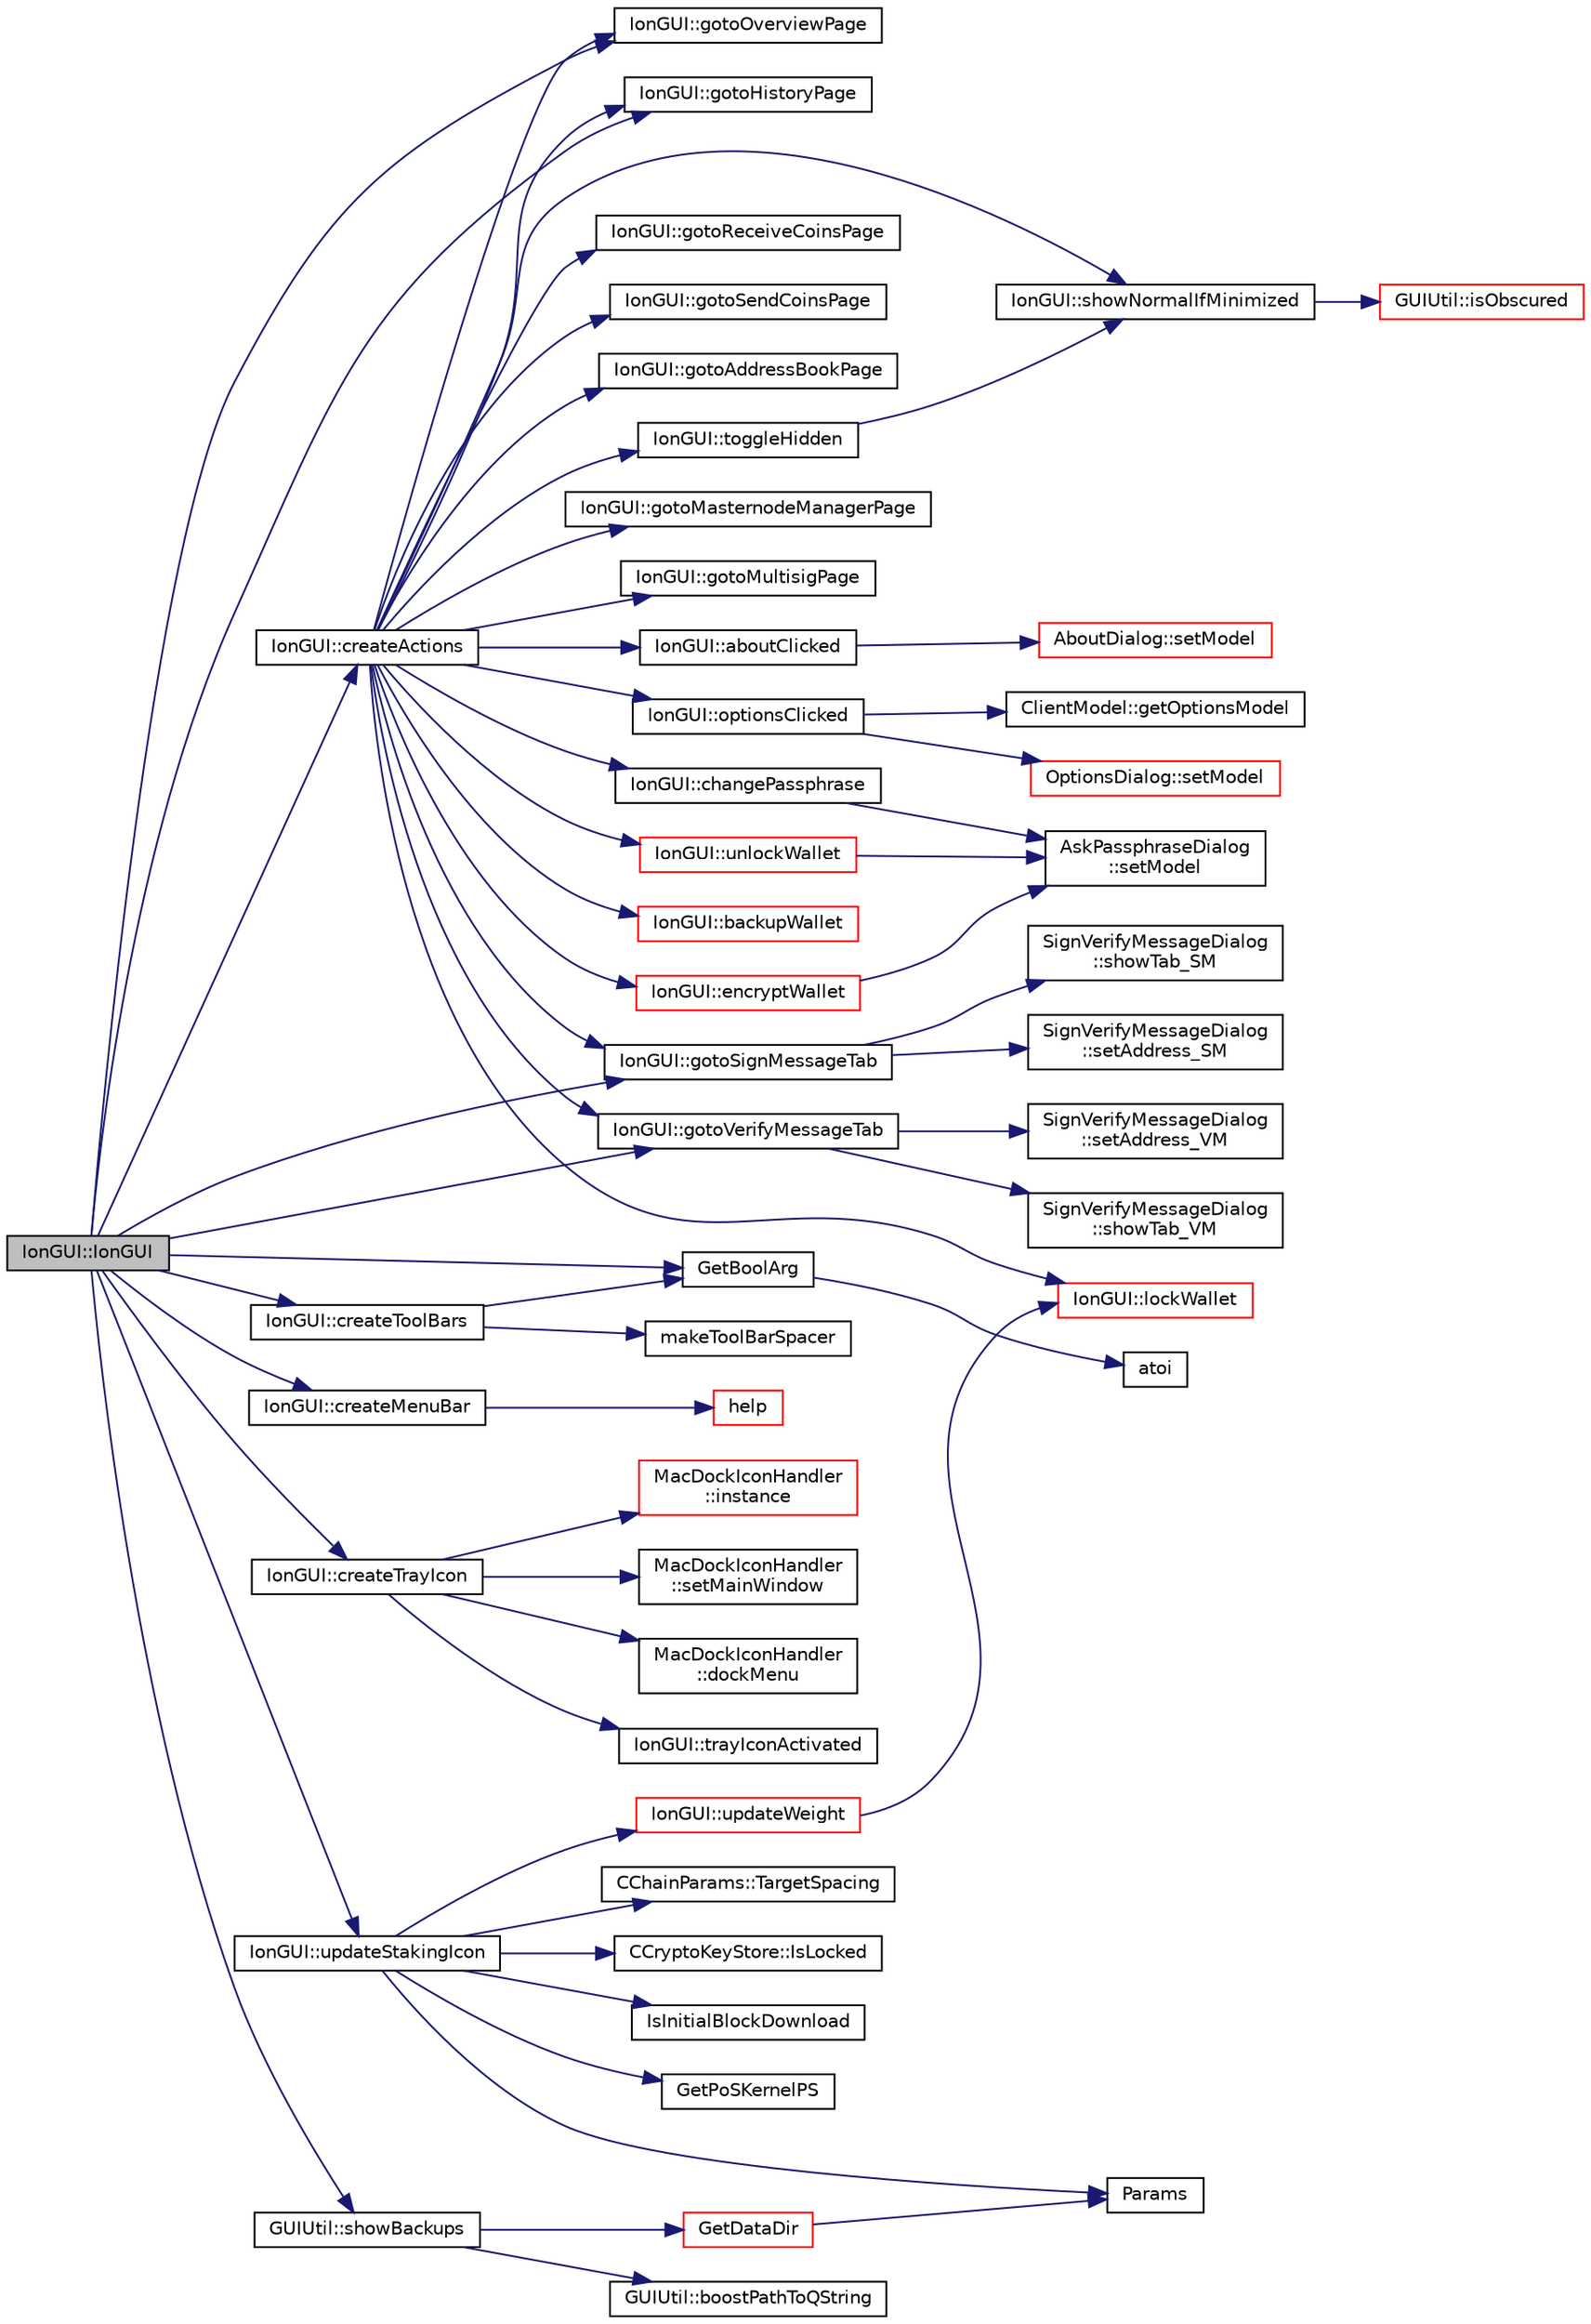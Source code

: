 digraph "IonGUI::IonGUI"
{
  edge [fontname="Helvetica",fontsize="10",labelfontname="Helvetica",labelfontsize="10"];
  node [fontname="Helvetica",fontsize="10",shape=record];
  rankdir="LR";
  Node0 [label="IonGUI::IonGUI",height=0.2,width=0.4,color="black", fillcolor="grey75", style="filled", fontcolor="black"];
  Node0 -> Node1 [color="midnightblue",fontsize="10",style="solid",fontname="Helvetica"];
  Node1 [label="IonGUI::createActions",height=0.2,width=0.4,color="black", fillcolor="white", style="filled",URL="$dc/d0b/class_ion_g_u_i.html#a5a5e1c2fbc2fec3d925d654c61a8b252",tooltip="Create the main UI actions. "];
  Node1 -> Node2 [color="midnightblue",fontsize="10",style="solid",fontname="Helvetica"];
  Node2 [label="IonGUI::showNormalIfMinimized",height=0.2,width=0.4,color="black", fillcolor="white", style="filled",URL="$dc/d0b/class_ion_g_u_i.html#aec721e64aa35047990aed619ee56e370",tooltip="Show window if hidden, unminimize when minimized, rise when obscured or show if hidden and fToggleHid..."];
  Node2 -> Node3 [color="midnightblue",fontsize="10",style="solid",fontname="Helvetica"];
  Node3 [label="GUIUtil::isObscured",height=0.2,width=0.4,color="red", fillcolor="white", style="filled",URL="$d1/d87/namespace_g_u_i_util.html#a0b7266e2b8e7de5f5fd1c7ddb9e5b637"];
  Node1 -> Node5 [color="midnightblue",fontsize="10",style="solid",fontname="Helvetica"];
  Node5 [label="IonGUI::gotoOverviewPage",height=0.2,width=0.4,color="black", fillcolor="white", style="filled",URL="$dc/d0b/class_ion_g_u_i.html#a56db58f7baf56639340fc1a2477dcbdd",tooltip="Switch to overview (home) page. "];
  Node1 -> Node6 [color="midnightblue",fontsize="10",style="solid",fontname="Helvetica"];
  Node6 [label="IonGUI::gotoReceiveCoinsPage",height=0.2,width=0.4,color="black", fillcolor="white", style="filled",URL="$dc/d0b/class_ion_g_u_i.html#ac054b88b969d92da82271475f45d72cc",tooltip="Switch to receive coins page. "];
  Node1 -> Node7 [color="midnightblue",fontsize="10",style="solid",fontname="Helvetica"];
  Node7 [label="IonGUI::gotoSendCoinsPage",height=0.2,width=0.4,color="black", fillcolor="white", style="filled",URL="$dc/d0b/class_ion_g_u_i.html#a8a6b58d3897ac430a8bb3b86acc825d6",tooltip="Switch to send coins page. "];
  Node1 -> Node8 [color="midnightblue",fontsize="10",style="solid",fontname="Helvetica"];
  Node8 [label="IonGUI::gotoHistoryPage",height=0.2,width=0.4,color="black", fillcolor="white", style="filled",URL="$dc/d0b/class_ion_g_u_i.html#ad3c8c81e6ed323ca379aa9240164f0a9",tooltip="Switch to history (transactions) page. "];
  Node1 -> Node9 [color="midnightblue",fontsize="10",style="solid",fontname="Helvetica"];
  Node9 [label="IonGUI::gotoAddressBookPage",height=0.2,width=0.4,color="black", fillcolor="white", style="filled",URL="$dc/d0b/class_ion_g_u_i.html#a3f5ba976ff72af39f976485ae2c5e835",tooltip="Switch to address book page. "];
  Node1 -> Node10 [color="midnightblue",fontsize="10",style="solid",fontname="Helvetica"];
  Node10 [label="IonGUI::gotoMasternodeManagerPage",height=0.2,width=0.4,color="black", fillcolor="white", style="filled",URL="$dc/d0b/class_ion_g_u_i.html#a4560263c0a745ad5d7dd8dd9c0619528",tooltip="Switch to masternode manager page. "];
  Node1 -> Node11 [color="midnightblue",fontsize="10",style="solid",fontname="Helvetica"];
  Node11 [label="IonGUI::gotoMultisigPage",height=0.2,width=0.4,color="black", fillcolor="white", style="filled",URL="$dc/d0b/class_ion_g_u_i.html#ab84564f30ea3ef4095df4b12384b14f9"];
  Node1 -> Node12 [color="midnightblue",fontsize="10",style="solid",fontname="Helvetica"];
  Node12 [label="IonGUI::aboutClicked",height=0.2,width=0.4,color="black", fillcolor="white", style="filled",URL="$dc/d0b/class_ion_g_u_i.html#a68b4ed6961c52e5407971df5465a3327",tooltip="Show about dialog. "];
  Node12 -> Node13 [color="midnightblue",fontsize="10",style="solid",fontname="Helvetica"];
  Node13 [label="AboutDialog::setModel",height=0.2,width=0.4,color="red", fillcolor="white", style="filled",URL="$d2/d6f/class_about_dialog.html#ad15ee5cad707263d7b39ba7803bb6def"];
  Node1 -> Node16 [color="midnightblue",fontsize="10",style="solid",fontname="Helvetica"];
  Node16 [label="IonGUI::optionsClicked",height=0.2,width=0.4,color="black", fillcolor="white", style="filled",URL="$dc/d0b/class_ion_g_u_i.html#a463be06dd466d69e20a3a8b073d110d2",tooltip="Show configuration dialog. "];
  Node16 -> Node17 [color="midnightblue",fontsize="10",style="solid",fontname="Helvetica"];
  Node17 [label="ClientModel::getOptionsModel",height=0.2,width=0.4,color="black", fillcolor="white", style="filled",URL="$df/d25/class_client_model.html#ae8da1e2eabfbbcc49a7eed821908bdb6"];
  Node16 -> Node18 [color="midnightblue",fontsize="10",style="solid",fontname="Helvetica"];
  Node18 [label="OptionsDialog::setModel",height=0.2,width=0.4,color="red", fillcolor="white", style="filled",URL="$db/d61/class_options_dialog.html#a11e902a52cb7472497d14e70cd9399d9"];
  Node1 -> Node28 [color="midnightblue",fontsize="10",style="solid",fontname="Helvetica"];
  Node28 [label="IonGUI::toggleHidden",height=0.2,width=0.4,color="black", fillcolor="white", style="filled",URL="$dc/d0b/class_ion_g_u_i.html#acd9faf93dc249693cb0ccbeeacb578fb",tooltip="simply calls showNormalIfMinimized(true) for use in SLOT() macro "];
  Node28 -> Node2 [color="midnightblue",fontsize="10",style="solid",fontname="Helvetica"];
  Node1 -> Node29 [color="midnightblue",fontsize="10",style="solid",fontname="Helvetica"];
  Node29 [label="IonGUI::encryptWallet",height=0.2,width=0.4,color="red", fillcolor="white", style="filled",URL="$dc/d0b/class_ion_g_u_i.html#aba2c7fde3006b9ac0e5e4247c7a74515",tooltip="Encrypt the wallet. "];
  Node29 -> Node30 [color="midnightblue",fontsize="10",style="solid",fontname="Helvetica"];
  Node30 [label="AskPassphraseDialog\l::setModel",height=0.2,width=0.4,color="black", fillcolor="white", style="filled",URL="$d8/d70/class_ask_passphrase_dialog.html#a35b83e1ef98813b6b88155aab0803ed3"];
  Node1 -> Node35 [color="midnightblue",fontsize="10",style="solid",fontname="Helvetica"];
  Node35 [label="IonGUI::backupWallet",height=0.2,width=0.4,color="red", fillcolor="white", style="filled",URL="$dc/d0b/class_ion_g_u_i.html#a657c3aa0b7c10216ac24b63c773caa6d",tooltip="Backup the wallet. "];
  Node1 -> Node57 [color="midnightblue",fontsize="10",style="solid",fontname="Helvetica"];
  Node57 [label="IonGUI::changePassphrase",height=0.2,width=0.4,color="black", fillcolor="white", style="filled",URL="$dc/d0b/class_ion_g_u_i.html#a2a09057aab42e7d87a126d26b11d73b1",tooltip="Change encrypted wallet passphrase. "];
  Node57 -> Node30 [color="midnightblue",fontsize="10",style="solid",fontname="Helvetica"];
  Node1 -> Node58 [color="midnightblue",fontsize="10",style="solid",fontname="Helvetica"];
  Node58 [label="IonGUI::unlockWallet",height=0.2,width=0.4,color="red", fillcolor="white", style="filled",URL="$dc/d0b/class_ion_g_u_i.html#a89d89883fff15f835ff2b7a550a10ac2",tooltip="Ask for passphrase to unlock wallet temporarily. "];
  Node58 -> Node30 [color="midnightblue",fontsize="10",style="solid",fontname="Helvetica"];
  Node1 -> Node59 [color="midnightblue",fontsize="10",style="solid",fontname="Helvetica"];
  Node59 [label="IonGUI::lockWallet",height=0.2,width=0.4,color="red", fillcolor="white", style="filled",URL="$dc/d0b/class_ion_g_u_i.html#abfbef460c97022eea4d5e2dec1887ba0"];
  Node1 -> Node107 [color="midnightblue",fontsize="10",style="solid",fontname="Helvetica"];
  Node107 [label="IonGUI::gotoSignMessageTab",height=0.2,width=0.4,color="black", fillcolor="white", style="filled",URL="$dc/d0b/class_ion_g_u_i.html#a975c7325fca098236e4bc3cccdc714f7",tooltip="Show Sign/Verify Message dialog and switch to sign message tab. "];
  Node107 -> Node108 [color="midnightblue",fontsize="10",style="solid",fontname="Helvetica"];
  Node108 [label="SignVerifyMessageDialog\l::showTab_SM",height=0.2,width=0.4,color="black", fillcolor="white", style="filled",URL="$d1/d26/class_sign_verify_message_dialog.html#a3b06ea85a2640312e0074d8dabce6416"];
  Node107 -> Node109 [color="midnightblue",fontsize="10",style="solid",fontname="Helvetica"];
  Node109 [label="SignVerifyMessageDialog\l::setAddress_SM",height=0.2,width=0.4,color="black", fillcolor="white", style="filled",URL="$d1/d26/class_sign_verify_message_dialog.html#ad676f0afab861bc083670316e9439c65"];
  Node1 -> Node110 [color="midnightblue",fontsize="10",style="solid",fontname="Helvetica"];
  Node110 [label="IonGUI::gotoVerifyMessageTab",height=0.2,width=0.4,color="black", fillcolor="white", style="filled",URL="$dc/d0b/class_ion_g_u_i.html#ada5cec309ba8b5580edb40bcb3258080",tooltip="Show Sign/Verify Message dialog and switch to verify message tab. "];
  Node110 -> Node111 [color="midnightblue",fontsize="10",style="solid",fontname="Helvetica"];
  Node111 [label="SignVerifyMessageDialog\l::showTab_VM",height=0.2,width=0.4,color="black", fillcolor="white", style="filled",URL="$d1/d26/class_sign_verify_message_dialog.html#a6db3c37d3f5a3c070daed2c731cc79d5"];
  Node110 -> Node112 [color="midnightblue",fontsize="10",style="solid",fontname="Helvetica"];
  Node112 [label="SignVerifyMessageDialog\l::setAddress_VM",height=0.2,width=0.4,color="black", fillcolor="white", style="filled",URL="$d1/d26/class_sign_verify_message_dialog.html#a24d7ebbcbc3f0889b64cac88788fce01"];
  Node0 -> Node113 [color="midnightblue",fontsize="10",style="solid",fontname="Helvetica"];
  Node113 [label="IonGUI::createMenuBar",height=0.2,width=0.4,color="black", fillcolor="white", style="filled",URL="$dc/d0b/class_ion_g_u_i.html#a16c84c7ea5e62c7ed92cb852cf63b728",tooltip="Create the menu bar and sub-menus. "];
  Node113 -> Node114 [color="midnightblue",fontsize="10",style="solid",fontname="Helvetica"];
  Node114 [label="help",height=0.2,width=0.4,color="red", fillcolor="white", style="filled",URL="$d6/d76/rpcserver_8cpp.html#a64b7a85139e261640892b6ac1a2a23aa"];
  Node0 -> Node116 [color="midnightblue",fontsize="10",style="solid",fontname="Helvetica"];
  Node116 [label="IonGUI::createToolBars",height=0.2,width=0.4,color="black", fillcolor="white", style="filled",URL="$dc/d0b/class_ion_g_u_i.html#ac0c19a21a81abd9b6cc15ca0c9bab099",tooltip="Create the toolbars. "];
  Node116 -> Node117 [color="midnightblue",fontsize="10",style="solid",fontname="Helvetica"];
  Node117 [label="GetBoolArg",height=0.2,width=0.4,color="black", fillcolor="white", style="filled",URL="$df/d2d/util_8cpp.html#a64d956f1dda7f9a80ab5d594532b906d",tooltip="Return boolean argument or default value. "];
  Node117 -> Node118 [color="midnightblue",fontsize="10",style="solid",fontname="Helvetica"];
  Node118 [label="atoi",height=0.2,width=0.4,color="black", fillcolor="white", style="filled",URL="$d8/d3c/util_8h.html#aa5ce96ec36f4413f820cec9c1831c070"];
  Node116 -> Node119 [color="midnightblue",fontsize="10",style="solid",fontname="Helvetica"];
  Node119 [label="makeToolBarSpacer",height=0.2,width=0.4,color="black", fillcolor="white", style="filled",URL="$df/d01/iongui_8cpp.html#a15a5006efd1d4dd634d8db6c452ee02d"];
  Node0 -> Node120 [color="midnightblue",fontsize="10",style="solid",fontname="Helvetica"];
  Node120 [label="IonGUI::createTrayIcon",height=0.2,width=0.4,color="black", fillcolor="white", style="filled",URL="$dc/d0b/class_ion_g_u_i.html#ab2a52ae1062ead1fd597d1ef4a362c72",tooltip="Create system tray (notification) icon. "];
  Node120 -> Node121 [color="midnightblue",fontsize="10",style="solid",fontname="Helvetica"];
  Node121 [label="IonGUI::trayIconActivated",height=0.2,width=0.4,color="black", fillcolor="white", style="filled",URL="$dc/d0b/class_ion_g_u_i.html#a591edaff67e71a462c2ed06ce2e79a3b",tooltip="Handle tray icon clicked. "];
  Node120 -> Node122 [color="midnightblue",fontsize="10",style="solid",fontname="Helvetica"];
  Node122 [label="MacDockIconHandler\l::instance",height=0.2,width=0.4,color="red", fillcolor="white", style="filled",URL="$d7/dcd/class_mac_dock_icon_handler.html#afd3ef7126d0b6ef02eaf85e5455fe6f4"];
  Node120 -> Node127 [color="midnightblue",fontsize="10",style="solid",fontname="Helvetica"];
  Node127 [label="MacDockIconHandler\l::setMainWindow",height=0.2,width=0.4,color="black", fillcolor="white", style="filled",URL="$d7/dcd/class_mac_dock_icon_handler.html#a4d2d18c7d56286ea745e349497941293"];
  Node120 -> Node129 [color="midnightblue",fontsize="10",style="solid",fontname="Helvetica"];
  Node129 [label="MacDockIconHandler\l::dockMenu",height=0.2,width=0.4,color="black", fillcolor="white", style="filled",URL="$d7/dcd/class_mac_dock_icon_handler.html#a8aff3dc6410687e432f8d9314eba0ab9"];
  Node0 -> Node117 [color="midnightblue",fontsize="10",style="solid",fontname="Helvetica"];
  Node0 -> Node130 [color="midnightblue",fontsize="10",style="solid",fontname="Helvetica"];
  Node130 [label="IonGUI::updateStakingIcon",height=0.2,width=0.4,color="black", fillcolor="white", style="filled",URL="$dc/d0b/class_ion_g_u_i.html#a5e9ba63b943650e5dec3ab6e13e9a20b"];
  Node130 -> Node131 [color="midnightblue",fontsize="10",style="solid",fontname="Helvetica"];
  Node131 [label="IonGUI::updateWeight",height=0.2,width=0.4,color="red", fillcolor="white", style="filled",URL="$dc/d0b/class_ion_g_u_i.html#a2689de984576a927ea382a800a81a3f0"];
  Node131 -> Node59 [color="midnightblue",fontsize="10",style="solid",fontname="Helvetica"];
  Node130 -> Node134 [color="midnightblue",fontsize="10",style="solid",fontname="Helvetica"];
  Node134 [label="GetPoSKernelPS",height=0.2,width=0.4,color="black", fillcolor="white", style="filled",URL="$df/d01/iongui_8cpp.html#a8de51dc4945be68c0581e328efb8c9ab"];
  Node130 -> Node42 [color="midnightblue",fontsize="10",style="solid",fontname="Helvetica"];
  Node42 [label="Params",height=0.2,width=0.4,color="black", fillcolor="white", style="filled",URL="$df/dbf/chainparams_8cpp.html#ace5c5b706d71a324a417dd2db394fd4a",tooltip="Return the currently selected parameters. "];
  Node130 -> Node135 [color="midnightblue",fontsize="10",style="solid",fontname="Helvetica"];
  Node135 [label="CChainParams::TargetSpacing",height=0.2,width=0.4,color="black", fillcolor="white", style="filled",URL="$d1/d4f/class_c_chain_params.html#a15f2665cd555d316b2f93d842f1975ee"];
  Node130 -> Node34 [color="midnightblue",fontsize="10",style="solid",fontname="Helvetica"];
  Node34 [label="CCryptoKeyStore::IsLocked",height=0.2,width=0.4,color="black", fillcolor="white", style="filled",URL="$db/dad/class_c_crypto_key_store.html#a52919fa284a3aa10f1b4bd6018b6dbee"];
  Node130 -> Node136 [color="midnightblue",fontsize="10",style="solid",fontname="Helvetica"];
  Node136 [label="IsInitialBlockDownload",height=0.2,width=0.4,color="black", fillcolor="white", style="filled",URL="$df/d0a/main_8cpp.html#a5edcd96316574fd4a7f3ae0922a5cfd6",tooltip="Check whether we are doing an initial block download (synchronizing from disk or network) ..."];
  Node0 -> Node8 [color="midnightblue",fontsize="10",style="solid",fontname="Helvetica"];
  Node0 -> Node137 [color="midnightblue",fontsize="10",style="solid",fontname="Helvetica"];
  Node137 [label="GUIUtil::showBackups",height=0.2,width=0.4,color="black", fillcolor="white", style="filled",URL="$d1/d87/namespace_g_u_i_util.html#a16fd78c7608981cc405561a8d5e8d7e3"];
  Node137 -> Node41 [color="midnightblue",fontsize="10",style="solid",fontname="Helvetica"];
  Node41 [label="GetDataDir",height=0.2,width=0.4,color="red", fillcolor="white", style="filled",URL="$df/d2d/util_8cpp.html#ab83866a054745d4b30a3948a1b44beba"];
  Node41 -> Node42 [color="midnightblue",fontsize="10",style="solid",fontname="Helvetica"];
  Node137 -> Node138 [color="midnightblue",fontsize="10",style="solid",fontname="Helvetica"];
  Node138 [label="GUIUtil::boostPathToQString",height=0.2,width=0.4,color="black", fillcolor="white", style="filled",URL="$d1/d87/namespace_g_u_i_util.html#a8bbd2bea6cbc55658e8496603d1fd564"];
  Node0 -> Node110 [color="midnightblue",fontsize="10",style="solid",fontname="Helvetica"];
  Node0 -> Node107 [color="midnightblue",fontsize="10",style="solid",fontname="Helvetica"];
  Node0 -> Node5 [color="midnightblue",fontsize="10",style="solid",fontname="Helvetica"];
}
